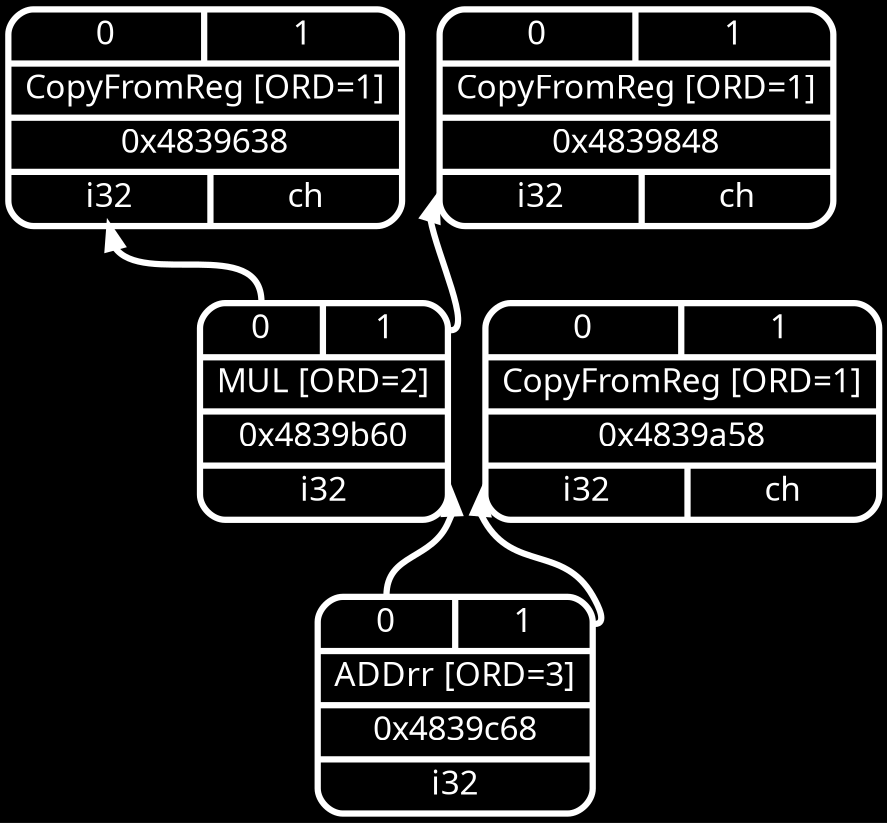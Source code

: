 digraph "scheduler input for foo:entry" {
	rankdir="BT";
	bgcolor="black";

	Node0x4839638 [shape=record,shape=Mrecord,label="{{<s0>0|<s1>1}|CopyFromReg [ORD=1]|0x4839638|{<d0>i32|<d1>ch}}",penwidth=3,color="white",fontname="Calibri",fontsize=16,fontcolor="white"];
	Node0x4839848 [shape=record,shape=Mrecord,label="{{<s0>0|<s1>1}|CopyFromReg [ORD=1]|0x4839848|{<d0>i32|<d1>ch}}",penwidth=3,color="white",fontname="Calibri",fontsize=16,fontcolor="white"];
	Node0x4839a58 [shape=record,shape=Mrecord,label="{{<s0>0|<s1>1}|CopyFromReg [ORD=1]|0x4839a58|{<d0>i32|<d1>ch}}",penwidth=3,color="white",fontname="Calibri",fontsize=16,fontcolor="white"];
	Node0x4839b60 [shape=record,shape=Mrecord,label="{{<s0>0|<s1>1}|MUL [ORD=2]|0x4839b60|{<d0>i32}}",penwidth=3,color="white",fontname="Calibri",fontsize=16,fontcolor="white"];
	Node0x4839b60:s0 -> Node0x4839638:d0[penwidth=3,color="white",fontname="Calibri",fontsize=16,fontcolor="white"];
	Node0x4839b60:s1 -> Node0x4839848:d0[penwidth=3,color="white",fontname="Calibri",fontsize=16,fontcolor="white"];
	Node0x4839c68 [shape=record,shape=Mrecord,label="{{<s0>0|<s1>1}|ADDrr [ORD=3]|0x4839c68|{<d0>i32}}",penwidth=3,color="white",fontname="Calibri",fontsize=16,fontcolor="white"];
	Node0x4839c68:s0 -> Node0x4839b60:d0[penwidth=3,color="white",fontname="Calibri",fontsize=16,fontcolor="white"];
	Node0x4839c68:s1 -> Node0x4839a58:d0[penwidth=3,color="white",fontname="Calibri",fontsize=16,fontcolor="white"];
}
